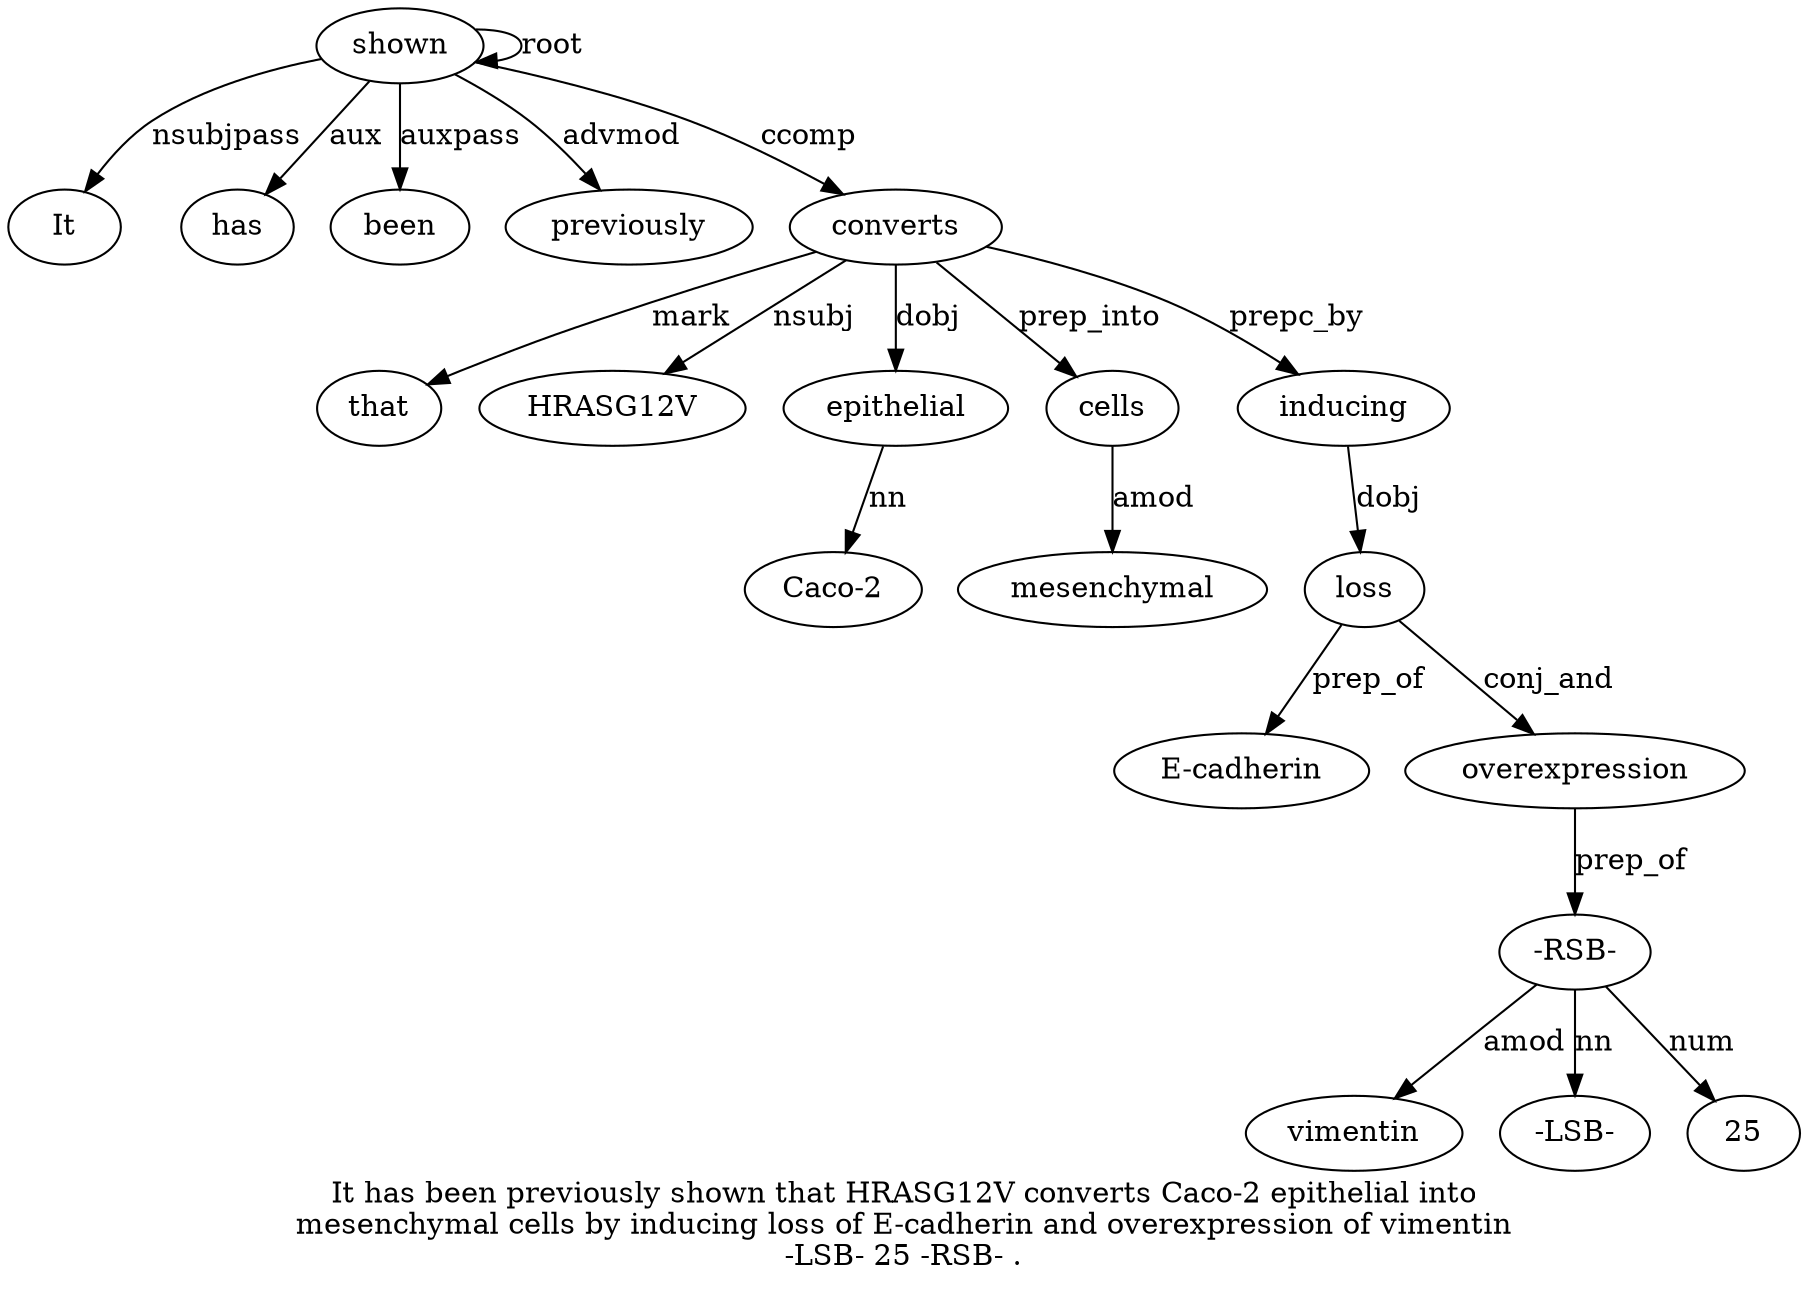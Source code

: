 digraph "It has been previously shown that HRASG12V converts Caco-2 epithelial into mesenchymal cells by inducing loss of E-cadherin and overexpression of vimentin -LSB- 25 -RSB- ." {
label="It has been previously shown that HRASG12V converts Caco-2 epithelial into
mesenchymal cells by inducing loss of E-cadherin and overexpression of vimentin
-LSB- 25 -RSB- .";
shown5 [style=filled, fillcolor=white, label=shown];
It1 [style=filled, fillcolor=white, label=It];
shown5 -> It1  [label=nsubjpass];
has2 [style=filled, fillcolor=white, label=has];
shown5 -> has2  [label=aux];
been3 [style=filled, fillcolor=white, label=been];
shown5 -> been3  [label=auxpass];
previously4 [style=filled, fillcolor=white, label=previously];
shown5 -> previously4  [label=advmod];
shown5 -> shown5  [label=root];
converts8 [style=filled, fillcolor=white, label=converts];
that6 [style=filled, fillcolor=white, label=that];
converts8 -> that6  [label=mark];
HRASG12V7 [style=filled, fillcolor=white, label=HRASG12V];
converts8 -> HRASG12V7  [label=nsubj];
shown5 -> converts8  [label=ccomp];
epithelial10 [style=filled, fillcolor=white, label=epithelial];
"Caco-29" [style=filled, fillcolor=white, label="Caco-2"];
epithelial10 -> "Caco-29"  [label=nn];
converts8 -> epithelial10  [label=dobj];
cells13 [style=filled, fillcolor=white, label=cells];
mesenchymal12 [style=filled, fillcolor=white, label=mesenchymal];
cells13 -> mesenchymal12  [label=amod];
converts8 -> cells13  [label=prep_into];
inducing15 [style=filled, fillcolor=white, label=inducing];
converts8 -> inducing15  [label=prepc_by];
loss16 [style=filled, fillcolor=white, label=loss];
inducing15 -> loss16  [label=dobj];
"E-cadherin18" [style=filled, fillcolor=white, label="E-cadherin"];
loss16 -> "E-cadherin18"  [label=prep_of];
overexpression20 [style=filled, fillcolor=white, label=overexpression];
loss16 -> overexpression20  [label=conj_and];
"-RSB-25" [style=filled, fillcolor=white, label="-RSB-"];
vimentin22 [style=filled, fillcolor=white, label=vimentin];
"-RSB-25" -> vimentin22  [label=amod];
"-LSB-23" [style=filled, fillcolor=white, label="-LSB-"];
"-RSB-25" -> "-LSB-23"  [label=nn];
2524 [style=filled, fillcolor=white, label=25];
"-RSB-25" -> 2524  [label=num];
overexpression20 -> "-RSB-25"  [label=prep_of];
}

